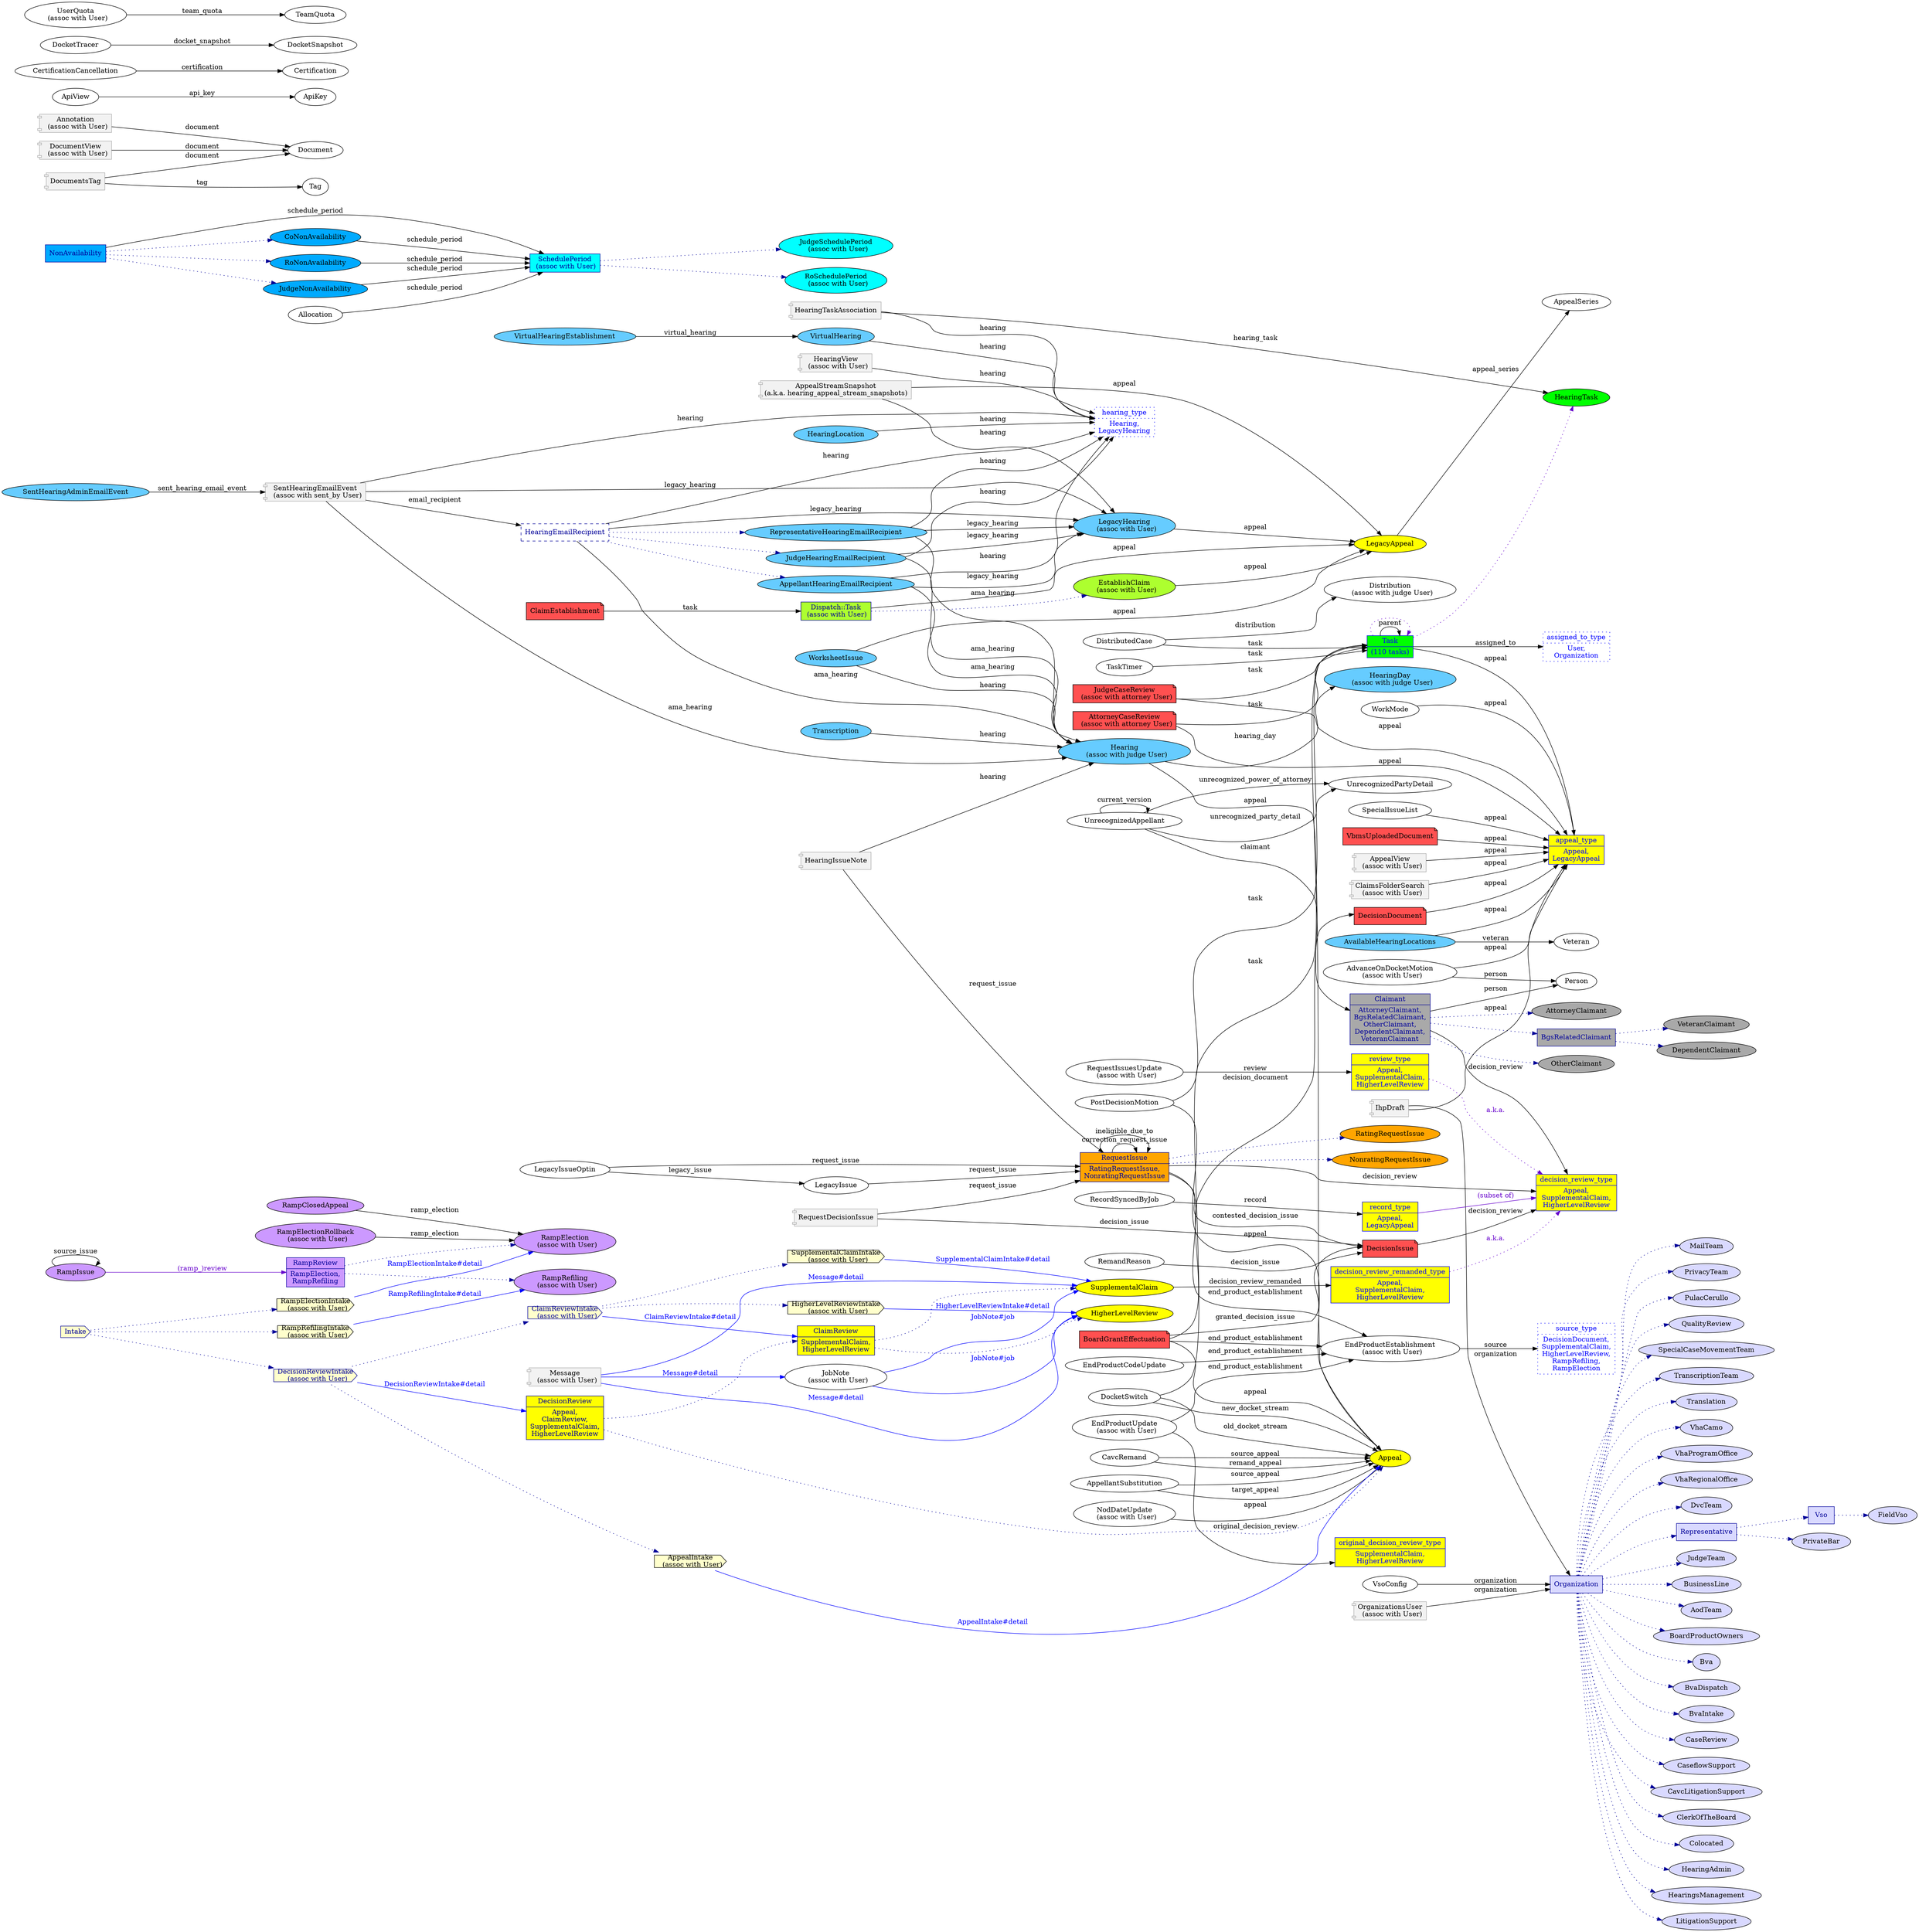 digraph belongs_to_erd_subclasses {
	graph [bb="0,0,3988.5,4113.9",
		rankdir=LR
	];
	node [label="\N"];
	AppealSeries	[
		label=AppealSeries,
		];
	LegacyAppeal	[fillcolor="#ffff00",
		label=LegacyAppeal,
		style=filled,
		];
	LegacyAppeal -> AppealSeries	[label=appeal_series,
		];
	HearingTask	[fillcolor="#00ff00",
		label=HearingTask,
		style=filled,
		];
	HearingTaskAssociation	[color="#aaaaaa",
		fillcolor="#f2f2f2",
		label=HearingTaskAssociation,
		shape=component,
		style=filled,
		];
	HearingTaskAssociation -> HearingTask	[label=hearing_task,
		];
	hearing_type	[color="#0000ff",
		fontcolor="#0000ff",
		label="hearing_type|Hearing,\nLegacyHearing",
		shape=record,
		style=dotted,
		];
	HearingTaskAssociation -> hearing_type	[label=hearing,
		];
	SchedulePeriod	[color="#000099",
		fillcolor="#00ffff",
		fontcolor="#000099",
		label="SchedulePeriod\n  (assoc with User)",
		shape=record,
		style=filled,
		];
	JudgeSchedulePeriod	[fillcolor="#00ffff",
		label="JudgeSchedulePeriod\n  (assoc with User)",
		style=filled,
		];
	SchedulePeriod -> JudgeSchedulePeriod	[color="#000099",
		style=dotted];
	RoSchedulePeriod	[fillcolor="#00ffff",
		label="RoSchedulePeriod\n  (assoc with User)",
		style=filled,
		];
	SchedulePeriod -> RoSchedulePeriod	[color="#000099",
		style=dotted];
	NonAvailability	[color="#000099",
		fillcolor="#00aaff",
		fontcolor="#000099",
		label=NonAvailability,
		shape=record,
		style=filled,
		];
	NonAvailability -> SchedulePeriod	[label=schedule_period,
		];
	CoNonAvailability	[fillcolor="#00aaff",
		label=CoNonAvailability,
		style=filled,
		];
	NonAvailability -> CoNonAvailability	[color="#000099",
		style=dotted];
	RoNonAvailability	[fillcolor="#00aaff",
		label=RoNonAvailability,
		style=filled,
		];
	NonAvailability -> RoNonAvailability	[color="#000099",
		style=dotted];
	JudgeNonAvailability	[fillcolor="#00aaff",
		label=JudgeNonAvailability,
		style=filled,
		];
	NonAvailability -> JudgeNonAvailability	[color="#000099",
		style=dotted];
	DecisionIssue	[fillcolor="#ff5050",
		label=DecisionIssue,
		shape=note,
		style=filled,
		];
	decision_review_type	[color="#0000ff",
		fillcolor="#ffff00",
		fontcolor="#0000ff",
		label="decision_review_type|Appeal,\nSupplementalClaim,\nHigherLevelReview",
		shape=record,
		style=filled,
		];
	DecisionIssue -> decision_review_type	[label=decision_review,
		];
	RemandReason	[
		label=RemandReason,
		];
	RemandReason -> DecisionIssue	[label=decision_issue,
		];
	Task	[color="#0000ff",
		fillcolor="#00ff00",
		fontcolor="#0000ff",
		label="Task|(110 tasks)",
		shape=record,
		style=filled,
		];
	Task -> HearingTask	[color="#6600cc",
		fontcolor="#6600cc",
		style=dotted];
	Task -> Task	[label=parent,
		];
	Task -> Task	[color="#6600cc",
		fontcolor="#6600cc",
		style=dotted];
	assigned_to_type	[color="#0000ff",
		fontcolor="#0000ff",
		label="assigned_to_type|User,\nOrganization",
		shape=record,
		style=dotted,
		];
	Task -> assigned_to_type	[label=assigned_to,
		];
	appeal_type	[color="#0000ff",
		fillcolor="#ffff00",
		fontcolor="#0000ff",
		label="appeal_type|Appeal,\nLegacyAppeal",
		shape=record,
		style=filled,
		];
	Task -> appeal_type	[label=appeal,
		];
	HearingDay	[fillcolor="#66ccff",
		label="HearingDay\n  (assoc with judge User)",
		style=filled,
		];
	Claimant	[color="#000099",
		fillcolor="#a9a9a9",
		fontcolor="#000099",
		label="Claimant|AttorneyClaimant,\nBgsRelatedClaimant,\nOtherClaimant,\nDependentClaimant,\nVeteranClaimant",
		shape=record,
		style=filled,
		];
	Claimant -> decision_review_type	[label=decision_review,
		];
	Person	[
		label=Person,
		];
	Claimant -> Person	[label=person,
		];
	AttorneyClaimant	[fillcolor="#a9a9a9",
		label=AttorneyClaimant,
		style=filled,
		];
	Claimant -> AttorneyClaimant	[color="#000099",
		style=dotted];
	BgsRelatedClaimant	[color="#000099",
		fillcolor="#a9a9a9",
		fontcolor="#000099",
		label=BgsRelatedClaimant,
		shape=record,
		style=filled,
		];
	Claimant -> BgsRelatedClaimant	[color="#000099",
		style=dotted];
	OtherClaimant	[fillcolor="#a9a9a9",
		label=OtherClaimant,
		style=filled,
		];
	Claimant -> OtherClaimant	[color="#000099",
		style=dotted];
	HearingEmailRecipient	[color="#000099",
		fillcolor="#66ccff",
		fontcolor="#000099",
		label=HearingEmailRecipient,
		shape=record,
		style=dashed,
		];
	HearingEmailRecipient -> hearing_type	[label=hearing,
		];
	Hearing	[fillcolor="#66ccff",
		label="Hearing\n  (assoc with judge User)",
		style=filled,
		];
	HearingEmailRecipient -> Hearing	[label=ama_hearing,
		];
	LegacyHearing	[fillcolor="#66ccff",
		label="LegacyHearing\n  (assoc with User)",
		style=filled,
		];
	HearingEmailRecipient -> LegacyHearing	[label=legacy_hearing,
		];
	AppellantHearingEmailRecipient	[fillcolor="#66ccff",
		label=AppellantHearingEmailRecipient,
		style=filled,
		];
	HearingEmailRecipient -> AppellantHearingEmailRecipient	[color="#000099",
		style=dotted];
	JudgeHearingEmailRecipient	[fillcolor="#66ccff",
		label=JudgeHearingEmailRecipient,
		style=filled,
		];
	HearingEmailRecipient -> JudgeHearingEmailRecipient	[color="#000099",
		style=dotted];
	RepresentativeHearingEmailRecipient	[fillcolor="#66ccff",
		label=RepresentativeHearingEmailRecipient,
		style=filled,
		];
	HearingEmailRecipient -> RepresentativeHearingEmailRecipient	[color="#000099",
		style=dotted];
	Hearing -> HearingDay	[label=hearing_day,
		];
	Appeal	[fillcolor="#ffff00",
		label=Appeal,
		style=filled,
		];
	Hearing -> Appeal	[label=appeal,
		];
	LegacyHearing -> LegacyAppeal	[label=appeal,
		];
	SentHearingEmailEvent	[color="#aaaaaa",
		fillcolor="#f2f2f2",
		label="SentHearingEmailEvent\n  (assoc with sent_by User)",
		shape=component,
		style=filled,
		];
	SentHearingEmailEvent -> hearing_type	[label=hearing,
		];
	SentHearingEmailEvent -> HearingEmailRecipient	[label=email_recipient,
		];
	SentHearingEmailEvent -> Hearing	[label=ama_hearing,
		];
	SentHearingEmailEvent -> LegacyHearing	[label=legacy_hearing,
		];
	AttorneyCaseReview	[fillcolor="#ff5050",
		label="AttorneyCaseReview\n  (assoc with attorney User)",
		shape=note,
		style=filled,
		];
	AttorneyCaseReview -> Task	[label=task,
		];
	AttorneyCaseReview -> appeal_type	[label=appeal,
		];
	JudgeCaseReview	[fillcolor="#ff5050",
		label="JudgeCaseReview\n  (assoc with attorney User)",
		shape=note,
		style=filled,
		];
	JudgeCaseReview -> Task	[label=task,
		];
	JudgeCaseReview -> appeal_type	[label=appeal,
		];
	SpecialIssueList	[
		label=SpecialIssueList,
		];
	SpecialIssueList -> appeal_type	[label=appeal,
		];
	VbmsUploadedDocument	[fillcolor="#ff5050",
		label=VbmsUploadedDocument,
		shape=note,
		style=filled,
		];
	VbmsUploadedDocument -> appeal_type	[label=appeal,
		];
	CavcRemand	[
		label=CavcRemand,
		];
	CavcRemand -> Appeal	[label=source_appeal,
		];
	CavcRemand -> Appeal	[label=remand_appeal,
		];
	RequestIssue	[color="#000099",
		fillcolor="#ffa500",
		fontcolor="#000099",
		label="RequestIssue|RatingRequestIssue,\nNonratingRequestIssue",
		shape=record,
		style=filled,
		];
	RequestIssue -> DecisionIssue	[label=contested_decision_issue,
		];
	RequestIssue -> decision_review_type	[label=decision_review,
		];
	RequestIssue -> RequestIssue	[label=correction_request_issue,
		];
	RequestIssue -> RequestIssue	[label=ineligible_due_to,
		];
	EndProductEstablishment	[
		label="EndProductEstablishment\n  (assoc with User)",
		];
	RequestIssue -> EndProductEstablishment	[label=end_product_establishment,
		];
	NonratingRequestIssue	[fillcolor="#ffa500",
		label=NonratingRequestIssue,
		style=filled,
		];
	RequestIssue -> NonratingRequestIssue	[color="#000099",
		style=dotted];
	RatingRequestIssue	[fillcolor="#ffa500",
		label=RatingRequestIssue,
		style=filled,
		];
	RequestIssue -> RatingRequestIssue	[color="#000099",
		style=dotted];
	RequestDecisionIssue	[color="#aaaaaa",
		fillcolor="#f2f2f2",
		label=RequestDecisionIssue,
		shape=component,
		style=filled,
		];
	RequestDecisionIssue -> DecisionIssue	[label=decision_issue,
		];
	RequestDecisionIssue -> RequestIssue	[label=request_issue,
		];
	Organization	[color="#000099",
		fillcolor="#d9d9ff",
		fontcolor="#000099",
		label=Organization,
		shape=record,
		style=filled,
		];
	DvcTeam	[fillcolor="#d9d9ff",
		label=DvcTeam,
		style=filled,
		];
	Organization -> DvcTeam	[color="#000099",
		style=dotted];
	Representative	[color="#000099",
		fillcolor="#d9d9ff",
		fontcolor="#000099",
		label=Representative,
		shape=record,
		style=filled,
		];
	Organization -> Representative	[color="#000099",
		style=dotted];
	JudgeTeam	[fillcolor="#d9d9ff",
		label=JudgeTeam,
		style=filled,
		];
	Organization -> JudgeTeam	[color="#000099",
		style=dotted];
	BusinessLine	[fillcolor="#d9d9ff",
		label=BusinessLine,
		style=filled,
		];
	Organization -> BusinessLine	[color="#000099",
		style=dotted];
	AodTeam	[fillcolor="#d9d9ff",
		label=AodTeam,
		style=filled,
		];
	Organization -> AodTeam	[color="#000099",
		style=dotted];
	BoardProductOwners	[fillcolor="#d9d9ff",
		label=BoardProductOwners,
		style=filled,
		];
	Organization -> BoardProductOwners	[color="#000099",
		style=dotted];
	Bva	[fillcolor="#d9d9ff",
		label=Bva,
		style=filled,
		];
	Organization -> Bva	[color="#000099",
		style=dotted];
	BvaDispatch	[fillcolor="#d9d9ff",
		label=BvaDispatch,
		style=filled,
		];
	Organization -> BvaDispatch	[color="#000099",
		style=dotted];
	BvaIntake	[fillcolor="#d9d9ff",
		label=BvaIntake,
		style=filled,
		];
	Organization -> BvaIntake	[color="#000099",
		style=dotted];
	CaseReview	[fillcolor="#d9d9ff",
		label=CaseReview,
		style=filled,
		];
	Organization -> CaseReview	[color="#000099",
		style=dotted];
	CaseflowSupport	[fillcolor="#d9d9ff",
		label=CaseflowSupport,
		style=filled,
		];
	Organization -> CaseflowSupport	[color="#000099",
		style=dotted];
	CavcLitigationSupport	[fillcolor="#d9d9ff",
		label=CavcLitigationSupport,
		style=filled,
		];
	Organization -> CavcLitigationSupport	[color="#000099",
		style=dotted];
	ClerkOfTheBoard	[fillcolor="#d9d9ff",
		label=ClerkOfTheBoard,
		style=filled,
		];
	Organization -> ClerkOfTheBoard	[color="#000099",
		style=dotted];
	Colocated	[fillcolor="#d9d9ff",
		label=Colocated,
		style=filled,
		];
	Organization -> Colocated	[color="#000099",
		style=dotted];
	HearingAdmin	[fillcolor="#d9d9ff",
		label=HearingAdmin,
		style=filled,
		];
	Organization -> HearingAdmin	[color="#000099",
		style=dotted];
	HearingsManagement	[fillcolor="#d9d9ff",
		label=HearingsManagement,
		style=filled,
		];
	Organization -> HearingsManagement	[color="#000099",
		style=dotted];
	LitigationSupport	[fillcolor="#d9d9ff",
		label=LitigationSupport,
		style=filled,
		];
	Organization -> LitigationSupport	[color="#000099",
		style=dotted];
	MailTeam	[fillcolor="#d9d9ff",
		label=MailTeam,
		style=filled,
		];
	Organization -> MailTeam	[color="#000099",
		style=dotted];
	PrivacyTeam	[fillcolor="#d9d9ff",
		label=PrivacyTeam,
		style=filled,
		];
	Organization -> PrivacyTeam	[color="#000099",
		style=dotted];
	PulacCerullo	[fillcolor="#d9d9ff",
		label=PulacCerullo,
		style=filled,
		];
	Organization -> PulacCerullo	[color="#000099",
		style=dotted];
	QualityReview	[fillcolor="#d9d9ff",
		label=QualityReview,
		style=filled,
		];
	Organization -> QualityReview	[color="#000099",
		style=dotted];
	SpecialCaseMovementTeam	[fillcolor="#d9d9ff",
		label=SpecialCaseMovementTeam,
		style=filled,
		];
	Organization -> SpecialCaseMovementTeam	[color="#000099",
		style=dotted];
	TranscriptionTeam	[fillcolor="#d9d9ff",
		label=TranscriptionTeam,
		style=filled,
		];
	Organization -> TranscriptionTeam	[color="#000099",
		style=dotted];
	Translation	[fillcolor="#d9d9ff",
		label=Translation,
		style=filled,
		];
	Organization -> Translation	[color="#000099",
		style=dotted];
	VhaCamo	[fillcolor="#d9d9ff",
		label=VhaCamo,
		style=filled,
		];
	Organization -> VhaCamo	[color="#000099",
		style=dotted];
	VhaProgramOffice	[fillcolor="#d9d9ff",
		label=VhaProgramOffice,
		style=filled,
		];
	Organization -> VhaProgramOffice	[color="#000099",
		style=dotted];
	VhaRegionalOffice	[fillcolor="#d9d9ff",
		label=VhaRegionalOffice,
		style=filled,
		];
	Organization -> VhaRegionalOffice	[color="#000099",
		style=dotted];
	OrganizationsUser	[color="#aaaaaa",
		fillcolor="#f2f2f2",
		label="OrganizationsUser\n  (assoc with User)",
		shape=component,
		style=filled,
		];
	OrganizationsUser -> Organization	[label=organization,
		];
	source_type	[color="#0000ff",
		fontcolor="#0000ff",
		label="source_type|DecisionDocument,\nSupplementalClaim,\nHigherLevelReview,\nRampRefiling,\nRampElection",
		shape=record,
		style=dotted,
		];
	EndProductEstablishment -> source_type	[label=source,
		];
	VirtualHearing	[fillcolor="#66ccff",
		label=VirtualHearing,
		style=filled,
		];
	VirtualHearing -> hearing_type	[label=hearing,
		];
	DecisionDocument	[fillcolor="#ff5050",
		label=DecisionDocument,
		shape=note,
		style=filled,
		];
	DecisionDocument -> appeal_type	[label=appeal,
		];
	"Dispatch::Task"	[color="#000099",
		fillcolor="#adff2f",
		fontcolor="#000099",
		label="Dispatch::Task\n  (assoc with User)",
		shape=record,
		style=filled,
		];
	"Dispatch::Task" -> LegacyAppeal	[label=appeal,
		];
	EstablishClaim	[fillcolor="#adff2f",
		label="EstablishClaim\n  (assoc with User)",
		style=filled,
		];
	"Dispatch::Task" -> EstablishClaim	[color="#000099",
		style=dotted];
	AdvanceOnDocketMotion	[
		label="AdvanceOnDocketMotion\n  (assoc with User)",
		];
	AdvanceOnDocketMotion -> appeal_type	[label=appeal,
		];
	AdvanceOnDocketMotion -> Person	[label=person,
		];
	Document	[
		label=Document,
		];
	Annotation	[color="#aaaaaa",
		fillcolor="#f2f2f2",
		label="Annotation\n  (assoc with User)",
		shape=component,
		style=filled,
		];
	Annotation -> Document	[label=document,
		];
	ApiKey	[
		label=ApiKey,
		];
	ApiView	[
		label=ApiView,
		];
	ApiView -> ApiKey	[label=api_key,
		];
	AppealStreamSnapshot	[color="#aaaaaa",
		fillcolor="#f2f2f2",
		label="AppealStreamSnapshot\n(a.k.a. hearing_appeal_stream_snapshots)",
		shape=component,
		style=filled,
		];
	AppealStreamSnapshot -> LegacyAppeal	[label=appeal,
		];
	AppealStreamSnapshot -> LegacyHearing	[label=hearing,
		];
	AppealView	[color="#aaaaaa",
		fillcolor="#f2f2f2",
		label="AppealView\n  (assoc with User)",
		shape=component,
		style=filled,
		];
	AppealView -> appeal_type	[label=appeal,
		];
	AppellantSubstitution	[
		label=AppellantSubstitution,
		];
	AppellantSubstitution -> Appeal	[label=source_appeal,
		];
	AppellantSubstitution -> Appeal	[label=target_appeal,
		];
	BoardGrantEffectuation	[fillcolor="#ff5050",
		label=BoardGrantEffectuation,
		shape=note,
		style=filled,
		];
	BoardGrantEffectuation -> DecisionIssue	[label=granted_decision_issue,
		];
	BoardGrantEffectuation -> Appeal	[label=appeal,
		];
	BoardGrantEffectuation -> EndProductEstablishment	[label=end_product_establishment,
		];
	BoardGrantEffectuation -> DecisionDocument	[label=decision_document,
		];
	Certification	[
		label=Certification,
		];
	CertificationCancellation	[
		label=CertificationCancellation,
		];
	CertificationCancellation -> Certification	[label=certification,
		];
	ClaimEstablishment	[fillcolor="#ff5050",
		label=ClaimEstablishment,
		shape=note,
		style=filled,
		];
	ClaimEstablishment -> "Dispatch::Task"	[label=task,
		];
	ClaimsFolderSearch	[color="#aaaaaa",
		fillcolor="#f2f2f2",
		label="ClaimsFolderSearch\n  (assoc with User)",
		shape=component,
		style=filled,
		];
	ClaimsFolderSearch -> appeal_type	[label=appeal,
		];
	Distribution	[
		label="Distribution\n  (assoc with judge User)",
		];
	DistributedCase	[
		label=DistributedCase,
		];
	DistributedCase -> Task	[label=task,
		];
	DistributedCase -> Distribution	[label=distribution,
		];
	DocketSwitch	[
		label=DocketSwitch,
		];
	DocketSwitch -> Task	[label=task,
		];
	DocketSwitch -> Appeal	[label=old_docket_stream,
		];
	DocketSwitch -> Appeal	[label=new_docket_stream,
		];
	DocketSnapshot	[
		label=DocketSnapshot,
		];
	DocketTracer	[
		label=DocketTracer,
		];
	DocketTracer -> DocketSnapshot	[label=docket_snapshot,
		];
	DocumentView	[color="#aaaaaa",
		fillcolor="#f2f2f2",
		label="DocumentView\n  (assoc with User)",
		shape=component,
		style=filled,
		];
	DocumentView -> Document	[label=document,
		];
	DocumentsTag	[color="#aaaaaa",
		fillcolor="#f2f2f2",
		label=DocumentsTag,
		shape=component,
		style=filled,
		];
	DocumentsTag -> Document	[label=document,
		];
	Tag	[
		label=Tag,
		];
	DocumentsTag -> Tag	[label=tag,
		];
	EndProductCodeUpdate	[
		label=EndProductCodeUpdate,
		];
	EndProductCodeUpdate -> EndProductEstablishment	[label=end_product_establishment,
		];
	EndProductUpdate	[
		label="EndProductUpdate\n  (assoc with User)",
		];
	EndProductUpdate -> EndProductEstablishment	[label=end_product_establishment,
		];
	original_decision_review_type	[color="#0000ff",
		fillcolor="#ffff00",
		fontcolor="#0000ff",
		label="original_decision_review_type|SupplementalClaim,\nHigherLevelReview",
		shape=record,
		style=filled,
		];
	EndProductUpdate -> original_decision_review_type	[label=original_decision_review,
		];
	HearingIssueNote	[color="#aaaaaa",
		fillcolor="#f2f2f2",
		label=HearingIssueNote,
		shape=component,
		style=filled,
		];
	HearingIssueNote -> Hearing	[label=hearing,
		];
	HearingIssueNote -> RequestIssue	[label=request_issue,
		];
	HearingLocation	[fillcolor="#66ccff",
		label=HearingLocation,
		style=filled,
		];
	HearingLocation -> hearing_type	[label=hearing,
		];
	HearingView	[color="#aaaaaa",
		fillcolor="#f2f2f2",
		label="HearingView\n  (assoc with User)",
		shape=component,
		style=filled,
		];
	HearingView -> hearing_type	[label=hearing,
		];
	Allocation	[
		label=Allocation,
		];
	Allocation -> SchedulePeriod	[label=schedule_period,
		];
	Veteran	[
		label=Veteran,
		];
	AvailableHearingLocations	[fillcolor="#66ccff",
		label=AvailableHearingLocations,
		style=filled,
		];
	AvailableHearingLocations -> appeal_type	[label=appeal,
		];
	AvailableHearingLocations -> Veteran	[label=veteran,
		];
	SentHearingAdminEmailEvent	[fillcolor="#66ccff",
		label=SentHearingAdminEmailEvent,
		style=filled,
		];
	SentHearingAdminEmailEvent -> SentHearingEmailEvent	[label=sent_hearing_email_event,
		];
	Transcription	[fillcolor="#66ccff",
		label=Transcription,
		style=filled,
		];
	Transcription -> Hearing	[label=hearing,
		];
	VirtualHearingEstablishment	[fillcolor="#66ccff",
		label=VirtualHearingEstablishment,
		style=filled,
		];
	VirtualHearingEstablishment -> VirtualHearing	[label=virtual_hearing,
		];
	IhpDraft	[color="#aaaaaa",
		fillcolor="#f2f2f2",
		label=IhpDraft,
		shape=component,
		style=filled,
		];
	IhpDraft -> appeal_type	[label=appeal,
		];
	IhpDraft -> Organization	[label=organization,
		];
	JobNote	[
		label="JobNote\n  (assoc with User)",
		];
	SupplementalClaim	[fillcolor="#ffff00",
		label=SupplementalClaim,
		style=filled,
		];
	JobNote -> SupplementalClaim	[color="#0000ff",
		fontcolor="#0000ff",
		label="JobNote#job",
		];
	HigherLevelReview	[fillcolor="#ffff00",
		label=HigherLevelReview,
		style=filled,
		];
	JobNote -> HigherLevelReview	[color="#0000ff",
		fontcolor="#0000ff",
		label="JobNote#job",
		];
	LegacyIssue	[
		label=LegacyIssue,
		];
	LegacyIssue -> RequestIssue	[label=request_issue,
		];
	LegacyIssueOptin	[
		label=LegacyIssueOptin,
		];
	LegacyIssueOptin -> RequestIssue	[label=request_issue,
		];
	LegacyIssueOptin -> LegacyIssue	[label=legacy_issue,
		];
	Message	[color="#aaaaaa",
		fillcolor="#f2f2f2",
		label="Message\n  (assoc with User)",
		shape=component,
		style=filled,
		];
	Message -> JobNote	[color="#0000ff",
		fontcolor="#0000ff",
		label="Message#detail",
		];
	Message -> SupplementalClaim	[color="#0000ff",
		fontcolor="#0000ff",
		label="Message#detail",
		];
	Message -> HigherLevelReview	[color="#0000ff",
		fontcolor="#0000ff",
		label="Message#detail",
		];
	NodDateUpdate	[
		label="NodDateUpdate\n  (assoc with User)",
		];
	NodDateUpdate -> Appeal	[label=appeal,
		];
	PostDecisionMotion	[
		label=PostDecisionMotion,
		];
	PostDecisionMotion -> Task	[label=task,
		];
	PostDecisionMotion -> Appeal	[label=appeal,
		];
	RampElection	[fillcolor="#cc99ff",
		label="RampElection\n  (assoc with User)",
		style=filled,
		];
	RampClosedAppeal	[fillcolor="#cc99ff",
		label=RampClosedAppeal,
		style=filled,
		];
	RampClosedAppeal -> RampElection	[label=ramp_election,
		];
	RampReview	[color="#000099",
		fillcolor="#cc99ff",
		fontcolor="#000099",
		label="RampReview|RampElection,\nRampRefiling",
		shape=record,
		style=filled,
		];
	RampReview -> RampElection	[color="#000099",
		style=dotted];
	RampRefiling	[fillcolor="#cc99ff",
		label="RampRefiling\n  (assoc with User)",
		style=filled,
		];
	RampReview -> RampRefiling	[color="#000099",
		style=dotted];
	RampElectionRollback	[fillcolor="#cc99ff",
		label="RampElectionRollback\n  (assoc with User)",
		style=filled,
		];
	RampElectionRollback -> RampElection	[label=ramp_election,
		];
	RampIssue	[fillcolor="#cc99ff",
		label=RampIssue,
		style=filled,
		];
	RampIssue -> RampReview	[color="#6600cc",
		fontcolor="#6600cc",
		label="(ramp_)review",
		];
	RampIssue -> RampIssue	[label=source_issue,
		];
	record_type	[color="#0000ff",
		fillcolor="#ffff00",
		fontcolor="#0000ff",
		label="record_type|Appeal,\nLegacyAppeal",
		shape=record,
		style=filled,
		];
	record_type -> decision_review_type	[color="#6600cc",
		fontcolor="#6600cc",
		label="(subset of)",
		];
	RecordSyncedByJob	[
		label=RecordSyncedByJob,
		];
	RecordSyncedByJob -> record_type	[label=record,
		];
	RequestIssuesUpdate	[
		label="RequestIssuesUpdate\n  (assoc with User)",
		];
	review_type	[color="#0000ff",
		fillcolor="#ffff00",
		fontcolor="#0000ff",
		label="review_type|Appeal,\nSupplementalClaim,\nHigherLevelReview",
		shape=record,
		style=filled,
		];
	RequestIssuesUpdate -> review_type	[label=review,
		];
	review_type -> decision_review_type	[color="#6600cc",
		fontcolor="#6600cc",
		label="a.k.a.",
		style=dotted];
	TaskTimer	[
		label=TaskTimer,
		];
	TaskTimer -> Task	[label=task,
		];
	UnrecognizedAppellant	[
		label=UnrecognizedAppellant,
		];
	UnrecognizedAppellant -> Claimant	[label=claimant,
		];
	UnrecognizedAppellant -> UnrecognizedAppellant	[label=current_version,
		];
	UnrecognizedPartyDetail	[
		label=UnrecognizedPartyDetail,
		];
	UnrecognizedAppellant -> UnrecognizedPartyDetail	[label=unrecognized_party_detail,
		];
	UnrecognizedAppellant -> UnrecognizedPartyDetail	[label=unrecognized_power_of_attorney,
		];
	UserQuota	[
		label="UserQuota\n  (assoc with User)",
		];
	TeamQuota	[
		label=TeamQuota,
		];
	UserQuota -> TeamQuota	[label=team_quota,
		];
	VsoConfig	[
		label=VsoConfig,
		];
	VsoConfig -> Organization	[label=organization,
		];
	WorkMode	[
		label=WorkMode,
		];
	WorkMode -> appeal_type	[label=appeal,
		];
	WorksheetIssue	[fillcolor="#66ccff",
		label=WorksheetIssue,
		style=filled,
		];
	WorksheetIssue -> LegacyAppeal	[label=appeal,
		];
	WorksheetIssue -> Hearing	[label=hearing,
		];
	CoNonAvailability -> SchedulePeriod	[label=schedule_period,
		];
	RoNonAvailability -> SchedulePeriod	[label=schedule_period,
		];
	JudgeNonAvailability -> SchedulePeriod	[label=schedule_period,
		];
	decision_review_remanded_type	[color="#0000ff",
		fillcolor="#ffff00",
		fontcolor="#0000ff",
		label="decision_review_remanded_type|Appeal,\nSupplementalClaim,\nHigherLevelReview",
		shape=record,
		style=filled,
		];
	decision_review_remanded_type -> decision_review_type	[color="#6600cc",
		fontcolor="#6600cc",
		label="a.k.a.",
		style=dotted];
	SupplementalClaim -> decision_review_remanded_type	[label=decision_review_remanded,
		];
	AppellantHearingEmailRecipient -> hearing_type	[label=hearing,
		];
	AppellantHearingEmailRecipient -> Hearing	[label=ama_hearing,
		];
	AppellantHearingEmailRecipient -> LegacyHearing	[label=legacy_hearing,
		];
	JudgeHearingEmailRecipient -> hearing_type	[label=hearing,
		];
	JudgeHearingEmailRecipient -> Hearing	[label=ama_hearing,
		];
	JudgeHearingEmailRecipient -> LegacyHearing	[label=legacy_hearing,
		];
	RepresentativeHearingEmailRecipient -> hearing_type	[label=hearing,
		];
	RepresentativeHearingEmailRecipient -> Hearing	[label=ama_hearing,
		];
	RepresentativeHearingEmailRecipient -> LegacyHearing	[label=legacy_hearing,
		];
	DecisionReviewIntake	[color="#000099",
		fillcolor="#ffffcc",
		fontcolor="#000099",
		label="DecisionReviewIntake\n  (assoc with User)",
		shape=cds,
		style=filled,
		];
	AppealIntake	[fillcolor="#ffffcc",
		label="AppealIntake\n  (assoc with User)",
		shape=cds,
		style=filled,
		];
	DecisionReviewIntake -> AppealIntake	[color="#000099",
		style=dotted];
	ClaimReviewIntake	[color="#000099",
		fillcolor="#ffffcc",
		fontcolor="#000099",
		label="ClaimReviewIntake\n  (assoc with User)",
		shape=cds,
		style=filled,
		];
	DecisionReviewIntake -> ClaimReviewIntake	[color="#000099",
		style=dotted];
	DecisionReview	[color="#000099",
		fillcolor="#ffff00",
		fontcolor="#000099",
		label="DecisionReview|Appeal,\nClaimReview,\nSupplementalClaim,\nHigherLevelReview",
		shape=record,
		style=filled,
		];
	DecisionReviewIntake -> DecisionReview	[color="#0000ff",
		fontcolor="#0000ff",
		label="DecisionReviewIntake#detail",
		];
	RampElectionIntake	[fillcolor="#ffffcc",
		label="RampElectionIntake\n  (assoc with User)",
		shape=cds,
		style=filled,
		];
	RampElectionIntake -> RampElection	[color="#0000ff",
		fontcolor="#0000ff",
		label="RampElectionIntake#detail",
		];
	RampRefilingIntake	[fillcolor="#ffffcc",
		label="RampRefilingIntake\n  (assoc with User)",
		shape=cds,
		style=filled,
		];
	RampRefilingIntake -> RampRefiling	[color="#0000ff",
		fontcolor="#0000ff",
		label="RampRefilingIntake#detail",
		];
	AppealIntake -> Appeal	[color="#0000ff",
		fontcolor="#0000ff",
		label="AppealIntake#detail",
		];
	HigherLevelReviewIntake	[fillcolor="#ffffcc",
		label="HigherLevelReviewIntake\n  (assoc with User)",
		shape=cds,
		style=filled,
		];
	ClaimReviewIntake -> HigherLevelReviewIntake	[color="#000099",
		style=dotted];
	SupplementalClaimIntake	[fillcolor="#ffffcc",
		label="SupplementalClaimIntake\n  (assoc with User)",
		shape=cds,
		style=filled,
		];
	ClaimReviewIntake -> SupplementalClaimIntake	[color="#000099",
		style=dotted];
	ClaimReview	[color="#000099",
		fillcolor="#ffff00",
		fontcolor="#000099",
		label="ClaimReview|SupplementalClaim,\nHigherLevelReview",
		shape=record,
		style=filled,
		];
	ClaimReviewIntake -> ClaimReview	[color="#0000ff",
		fontcolor="#0000ff",
		label="ClaimReviewIntake#detail",
		];
	HigherLevelReviewIntake -> HigherLevelReview	[color="#0000ff",
		fontcolor="#0000ff",
		label="HigherLevelReviewIntake#detail",
		];
	SupplementalClaimIntake -> SupplementalClaim	[color="#0000ff",
		fontcolor="#0000ff",
		label="SupplementalClaimIntake#detail",
		];
	EstablishClaim -> LegacyAppeal	[label=appeal,
		];
	DecisionReview -> Appeal	[color="#000099",
		style=dotted];
	DecisionReview -> ClaimReview	[color="#000099",
		style=dotted];
	ClaimReview -> SupplementalClaim	[color="#000099",
		style=dotted];
	ClaimReview -> HigherLevelReview	[color="#000099",
		style=dotted];
	Vso	[color="#000099",
		fillcolor="#d9d9ff",
		fontcolor="#000099",
		label=Vso,
		shape=record,
		style=filled,
		];
	Representative -> Vso	[color="#000099",
		style=dotted];
	PrivateBar	[fillcolor="#d9d9ff",
		label=PrivateBar,
		style=filled,
		];
	Representative -> PrivateBar	[color="#000099",
		style=dotted];
	DependentClaimant	[fillcolor="#a9a9a9",
		label=DependentClaimant,
		style=filled,
		];
	BgsRelatedClaimant -> DependentClaimant	[color="#000099",
		style=dotted];
	VeteranClaimant	[fillcolor="#a9a9a9",
		label=VeteranClaimant,
		style=filled,
		];
	BgsRelatedClaimant -> VeteranClaimant	[color="#000099",
		style=dotted];
	Intake	[color="#000099",
		fillcolor="#ffffcc",
		fontcolor="#000099",
		label=Intake,
		shape=cds,
		style=filled,
		];
	Intake -> DecisionReviewIntake	[color="#000099",
		style=dotted];
	Intake -> RampElectionIntake	[color="#000099",
		style=dotted];
	Intake -> RampRefilingIntake	[color="#000099",
		style=dotted];
	FieldVso	[fillcolor="#d9d9ff",
		label=FieldVso,
		style=filled,
		];
	Vso -> FieldVso	[color="#000099",
		style=dotted];
}
